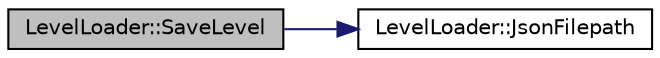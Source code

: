digraph "LevelLoader::SaveLevel"
{
 // LATEX_PDF_SIZE
  edge [fontname="Helvetica",fontsize="10",labelfontname="Helvetica",labelfontsize="10"];
  node [fontname="Helvetica",fontsize="10",shape=record];
  rankdir="LR";
  Node27 [label="LevelLoader::SaveLevel",height=0.2,width=0.4,color="black", fillcolor="grey75", style="filled", fontcolor="black",tooltip="Save Current Level."];
  Node27 -> Node28 [color="midnightblue",fontsize="10",style="solid",fontname="Helvetica"];
  Node28 [label="LevelLoader::JsonFilepath",height=0.2,width=0.4,color="black", fillcolor="white", style="filled",URL="$class_level_loader.html#abc0ee219c106cbb5d466e00f5a400ac8",tooltip="test if the filepath works, if not we create a path"];
}
